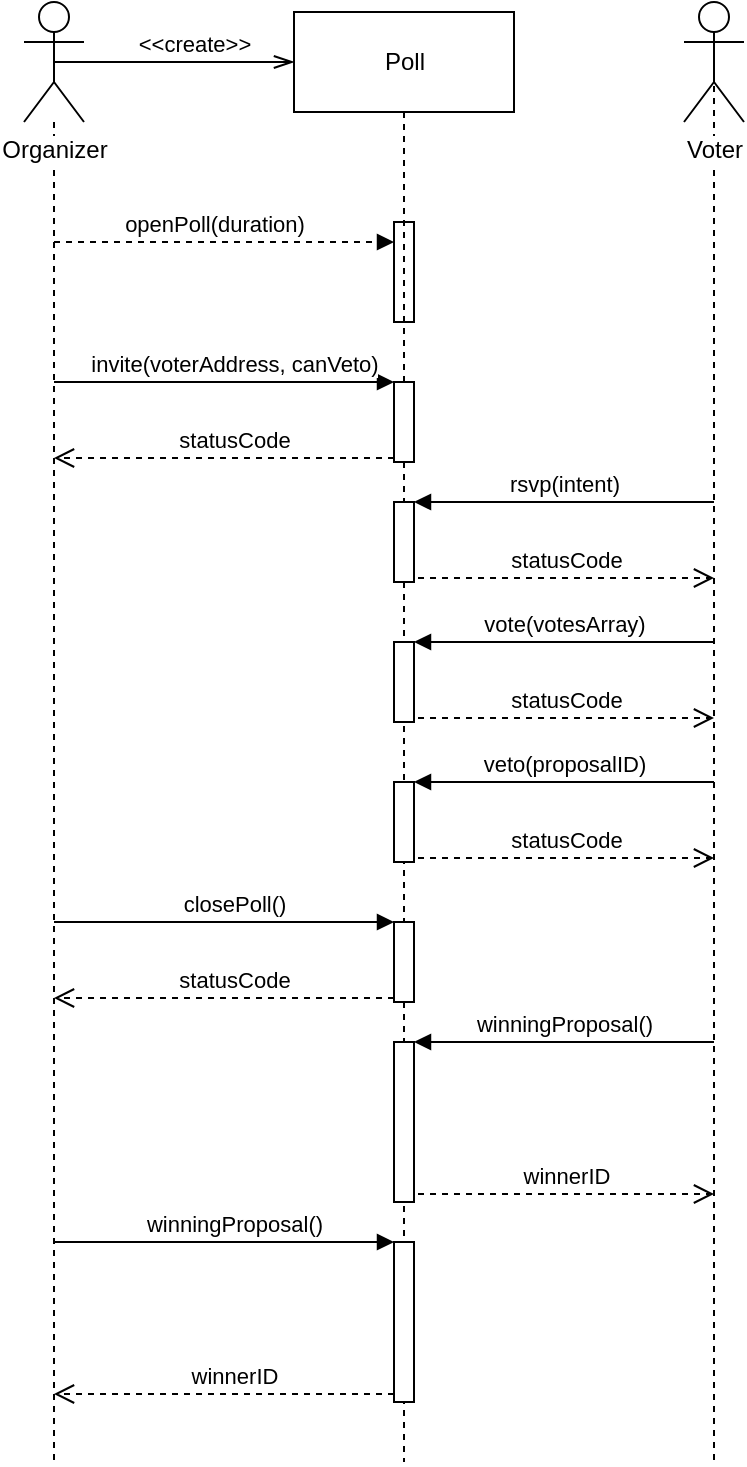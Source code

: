 <mxfile version="12.0.2" type="device" pages="1"><diagram name="Page-1" id="13e1069c-82ec-6db2-03f1-153e76fe0fe0"><mxGraphModel dx="1408" dy="748" grid="1" gridSize="10" guides="1" tooltips="1" connect="1" arrows="1" fold="1" page="1" pageScale="1" pageWidth="850" pageHeight="1100" background="#ffffff" math="0" shadow="0"><root><mxCell id="0"/><mxCell id="1" parent="0"/><mxCell id="7RHfs9OjzMsaW3brlCLG-6" value="&amp;lt;&amp;lt;create&amp;gt;&amp;gt;" style="edgeStyle=orthogonalEdgeStyle;rounded=0;orthogonalLoop=1;jettySize=auto;html=1;exitX=0.5;exitY=0.5;exitDx=0;exitDy=0;exitPerimeter=0;entryX=0;entryY=0.5;entryDx=0;entryDy=0;endArrow=openThin;endFill=0;verticalAlign=bottom;endSize=8;" edge="1" parent="1" source="7RHfs9OjzMsaW3brlCLG-1" target="7RHfs9OjzMsaW3brlCLG-20"><mxGeometry x="0.167" relative="1" as="geometry"><mxPoint x="130" y="50" as="targetPoint"/><mxPoint as="offset"/></mxGeometry></mxCell><mxCell id="7RHfs9OjzMsaW3brlCLG-13" value="" style="edgeStyle=orthogonalEdgeStyle;rounded=0;orthogonalLoop=1;jettySize=auto;html=1;dashed=1;endArrow=none;endFill=0;" edge="1" parent="1" source="7RHfs9OjzMsaW3brlCLG-1"><mxGeometry relative="1" as="geometry"><mxPoint x="50" y="750" as="targetPoint"/><Array as="points"><mxPoint x="50" y="722"/></Array></mxGeometry></mxCell><mxCell id="7RHfs9OjzMsaW3brlCLG-1" value="Organizer" style="shape=umlActor;verticalLabelPosition=bottom;labelBackgroundColor=#ffffff;verticalAlign=top;html=1;outlineConnect=0;" vertex="1" parent="1"><mxGeometry x="35" y="20" width="30" height="60" as="geometry"/></mxCell><mxCell id="7RHfs9OjzMsaW3brlCLG-11" style="edgeStyle=orthogonalEdgeStyle;rounded=0;orthogonalLoop=1;jettySize=auto;html=1;exitX=0.5;exitY=1;exitDx=0;exitDy=0;endArrow=none;endFill=0;dashed=1;" edge="1" parent="1" source="7RHfs9OjzMsaW3brlCLG-25"><mxGeometry relative="1" as="geometry"><mxPoint x="225" y="750" as="targetPoint"/><mxPoint x="190" y="80" as="sourcePoint"/><Array as="points"><mxPoint x="225" y="720"/></Array></mxGeometry></mxCell><mxCell id="7RHfs9OjzMsaW3brlCLG-20" value="Poll" style="html=1;" vertex="1" parent="1"><mxGeometry x="170" y="25" width="110" height="50" as="geometry"/></mxCell><mxCell id="7RHfs9OjzMsaW3brlCLG-21" value="" style="html=1;points=[];perimeter=orthogonalPerimeter;" vertex="1" parent="1"><mxGeometry x="220" y="130" width="10" height="50" as="geometry"/></mxCell><mxCell id="7RHfs9OjzMsaW3brlCLG-22" value="openPoll(duration)" style="html=1;verticalAlign=bottom;startArrow=none;endArrow=block;startSize=8;dashed=1;startFill=0;edgeStyle=elbowEdgeStyle;rounded=0;elbow=vertical;" edge="1" target="7RHfs9OjzMsaW3brlCLG-21" parent="1"><mxGeometry x="0.176" y="-20" relative="1" as="geometry"><mxPoint x="50" y="140" as="sourcePoint"/><Array as="points"><mxPoint x="150" y="140"/><mxPoint x="140" y="130"/><mxPoint x="130" y="170"/></Array><mxPoint x="-20" y="-20" as="offset"/></mxGeometry></mxCell><mxCell id="7RHfs9OjzMsaW3brlCLG-26" value="invite(voterAddress, canVeto)" style="html=1;verticalAlign=bottom;endArrow=block;entryX=0;entryY=0;edgeStyle=elbowEdgeStyle;elbow=vertical;rounded=0;" edge="1" target="7RHfs9OjzMsaW3brlCLG-25" parent="1"><mxGeometry x="0.059" relative="1" as="geometry"><mxPoint x="50" y="210" as="sourcePoint"/><Array as="points"><mxPoint x="140" y="210"/></Array><mxPoint as="offset"/></mxGeometry></mxCell><mxCell id="7RHfs9OjzMsaW3brlCLG-27" value="statusCode" style="html=1;verticalAlign=bottom;endArrow=open;dashed=1;endSize=8;exitX=0;exitY=0.95;" edge="1" source="7RHfs9OjzMsaW3brlCLG-25" parent="1"><mxGeometry x="-0.059" relative="1" as="geometry"><mxPoint x="50" y="248" as="targetPoint"/><mxPoint as="offset"/></mxGeometry></mxCell><mxCell id="7RHfs9OjzMsaW3brlCLG-25" value="" style="html=1;points=[];perimeter=orthogonalPerimeter;" vertex="1" parent="1"><mxGeometry x="220" y="210" width="10" height="40" as="geometry"/></mxCell><mxCell id="7RHfs9OjzMsaW3brlCLG-28" style="edgeStyle=orthogonalEdgeStyle;rounded=0;orthogonalLoop=1;jettySize=auto;html=1;exitX=0.5;exitY=1;exitDx=0;exitDy=0;endArrow=none;endFill=0;dashed=1;" edge="1" parent="1" source="7RHfs9OjzMsaW3brlCLG-20" target="7RHfs9OjzMsaW3brlCLG-25"><mxGeometry relative="1" as="geometry"><mxPoint x="225" y="720" as="targetPoint"/><mxPoint x="225" y="75" as="sourcePoint"/><Array as="points"><mxPoint x="225" y="160"/><mxPoint x="225" y="160"/></Array></mxGeometry></mxCell><mxCell id="7RHfs9OjzMsaW3brlCLG-34" style="edgeStyle=elbowEdgeStyle;rounded=0;orthogonalLoop=1;jettySize=auto;elbow=vertical;html=1;exitX=0.5;exitY=0.5;exitDx=0;exitDy=0;exitPerimeter=0;startArrow=none;startFill=0;endArrow=none;endFill=0;dashed=1;" edge="1" parent="1" source="7RHfs9OjzMsaW3brlCLG-30"><mxGeometry relative="1" as="geometry"><mxPoint x="380" y="750" as="targetPoint"/><Array as="points"><mxPoint x="380" y="230"/><mxPoint x="370" y="380"/><mxPoint x="520" y="510"/><mxPoint x="430" y="370"/><mxPoint x="480" y="460"/><mxPoint x="320" y="410"/><mxPoint x="330" y="360"/></Array></mxGeometry></mxCell><mxCell id="7RHfs9OjzMsaW3brlCLG-30" value="Voter" style="shape=umlActor;verticalLabelPosition=bottom;labelBackgroundColor=#ffffff;verticalAlign=top;html=1;outlineConnect=0;" vertex="1" parent="1"><mxGeometry x="365" y="20" width="30" height="60" as="geometry"/></mxCell><mxCell id="7RHfs9OjzMsaW3brlCLG-35" value="" style="html=1;points=[];perimeter=orthogonalPerimeter;" vertex="1" parent="1"><mxGeometry x="220" y="270" width="10" height="40" as="geometry"/></mxCell><mxCell id="7RHfs9OjzMsaW3brlCLG-36" value="rsvp(intent)" style="html=1;verticalAlign=bottom;endArrow=block;rounded=0;" edge="1" parent="1"><mxGeometry relative="1" as="geometry"><mxPoint x="380" y="270" as="sourcePoint"/><mxPoint x="230" y="270" as="targetPoint"/></mxGeometry></mxCell><mxCell id="7RHfs9OjzMsaW3brlCLG-37" value="statusCode" style="html=1;verticalAlign=bottom;endArrow=open;dashed=1;endSize=8;exitX=1.2;exitY=0.95;exitDx=0;exitDy=0;exitPerimeter=0;rounded=0;" edge="1" source="7RHfs9OjzMsaW3brlCLG-35" parent="1"><mxGeometry relative="1" as="geometry"><mxPoint x="380" y="308" as="targetPoint"/><mxPoint x="250" y="346" as="sourcePoint"/></mxGeometry></mxCell><mxCell id="7RHfs9OjzMsaW3brlCLG-41" value="" style="html=1;points=[];perimeter=orthogonalPerimeter;" vertex="1" parent="1"><mxGeometry x="220" y="340" width="10" height="40" as="geometry"/></mxCell><mxCell id="7RHfs9OjzMsaW3brlCLG-42" value="vote(votesArray)" style="html=1;verticalAlign=bottom;endArrow=block;rounded=0;" edge="1" parent="1"><mxGeometry relative="1" as="geometry"><mxPoint x="380" y="340" as="sourcePoint"/><mxPoint x="230" y="340" as="targetPoint"/></mxGeometry></mxCell><mxCell id="7RHfs9OjzMsaW3brlCLG-43" value="statusCode" style="html=1;verticalAlign=bottom;endArrow=open;dashed=1;endSize=8;exitX=1.2;exitY=0.95;exitDx=0;exitDy=0;exitPerimeter=0;rounded=0;" edge="1" parent="1" source="7RHfs9OjzMsaW3brlCLG-41"><mxGeometry relative="1" as="geometry"><mxPoint x="380" y="378" as="targetPoint"/><mxPoint x="250" y="416" as="sourcePoint"/></mxGeometry></mxCell><mxCell id="7RHfs9OjzMsaW3brlCLG-44" value="closePoll()" style="html=1;verticalAlign=bottom;endArrow=block;entryX=0;entryY=0;edgeStyle=elbowEdgeStyle;elbow=vertical;rounded=0;" edge="1" parent="1" target="7RHfs9OjzMsaW3brlCLG-46"><mxGeometry x="0.059" relative="1" as="geometry"><mxPoint x="50" y="480" as="sourcePoint"/><Array as="points"><mxPoint x="140" y="480"/></Array><mxPoint as="offset"/></mxGeometry></mxCell><mxCell id="7RHfs9OjzMsaW3brlCLG-45" value="statusCode" style="html=1;verticalAlign=bottom;endArrow=open;dashed=1;endSize=8;exitX=0;exitY=0.95;" edge="1" parent="1" source="7RHfs9OjzMsaW3brlCLG-46"><mxGeometry x="-0.059" relative="1" as="geometry"><mxPoint x="50" y="518" as="targetPoint"/><mxPoint as="offset"/></mxGeometry></mxCell><mxCell id="7RHfs9OjzMsaW3brlCLG-46" value="" style="html=1;points=[];perimeter=orthogonalPerimeter;" vertex="1" parent="1"><mxGeometry x="220" y="480" width="10" height="40" as="geometry"/></mxCell><mxCell id="7RHfs9OjzMsaW3brlCLG-50" value="" style="html=1;points=[];perimeter=orthogonalPerimeter;" vertex="1" parent="1"><mxGeometry x="220" y="410" width="10" height="40" as="geometry"/></mxCell><mxCell id="7RHfs9OjzMsaW3brlCLG-51" value="veto(proposalID)" style="html=1;verticalAlign=bottom;endArrow=block;rounded=0;" edge="1" parent="1"><mxGeometry relative="1" as="geometry"><mxPoint x="380" y="410" as="sourcePoint"/><mxPoint x="230" y="410" as="targetPoint"/></mxGeometry></mxCell><mxCell id="7RHfs9OjzMsaW3brlCLG-52" value="statusCode" style="html=1;verticalAlign=bottom;endArrow=open;dashed=1;endSize=8;exitX=1.2;exitY=0.95;exitDx=0;exitDy=0;exitPerimeter=0;rounded=0;" edge="1" parent="1" source="7RHfs9OjzMsaW3brlCLG-50"><mxGeometry relative="1" as="geometry"><mxPoint x="380" y="448" as="targetPoint"/><mxPoint x="250" y="486" as="sourcePoint"/></mxGeometry></mxCell><mxCell id="7RHfs9OjzMsaW3brlCLG-53" value="" style="html=1;points=[];perimeter=orthogonalPerimeter;" vertex="1" parent="1"><mxGeometry x="220" y="540" width="10" height="80" as="geometry"/></mxCell><mxCell id="7RHfs9OjzMsaW3brlCLG-54" value="winningProposal()" style="html=1;verticalAlign=bottom;endArrow=block;rounded=0;" edge="1" parent="1"><mxGeometry relative="1" as="geometry"><mxPoint x="380" y="540" as="sourcePoint"/><mxPoint x="230" y="540" as="targetPoint"/></mxGeometry></mxCell><mxCell id="7RHfs9OjzMsaW3brlCLG-55" value="winnerID" style="html=1;verticalAlign=bottom;endArrow=open;dashed=1;endSize=8;exitX=1.2;exitY=0.95;exitDx=0;exitDy=0;exitPerimeter=0;rounded=0;" edge="1" parent="1" source="7RHfs9OjzMsaW3brlCLG-53"><mxGeometry relative="1" as="geometry"><mxPoint x="380" y="616" as="targetPoint"/><mxPoint x="250" y="616" as="sourcePoint"/></mxGeometry></mxCell><mxCell id="7RHfs9OjzMsaW3brlCLG-56" value="winningProposal()" style="html=1;verticalAlign=bottom;endArrow=block;entryX=0;entryY=0;edgeStyle=elbowEdgeStyle;elbow=vertical;rounded=0;" edge="1" parent="1" target="7RHfs9OjzMsaW3brlCLG-58"><mxGeometry x="0.059" relative="1" as="geometry"><mxPoint x="50" y="640" as="sourcePoint"/><Array as="points"><mxPoint x="140" y="640"/></Array><mxPoint as="offset"/></mxGeometry></mxCell><mxCell id="7RHfs9OjzMsaW3brlCLG-57" value="winnerID" style="html=1;verticalAlign=bottom;endArrow=open;dashed=1;endSize=8;exitX=0;exitY=0.95;" edge="1" parent="1" source="7RHfs9OjzMsaW3brlCLG-58"><mxGeometry x="-0.059" relative="1" as="geometry"><mxPoint x="50" y="716" as="targetPoint"/><mxPoint as="offset"/></mxGeometry></mxCell><mxCell id="7RHfs9OjzMsaW3brlCLG-58" value="" style="html=1;points=[];perimeter=orthogonalPerimeter;" vertex="1" parent="1"><mxGeometry x="220" y="640" width="10" height="80" as="geometry"/></mxCell></root></mxGraphModel></diagram></mxfile>